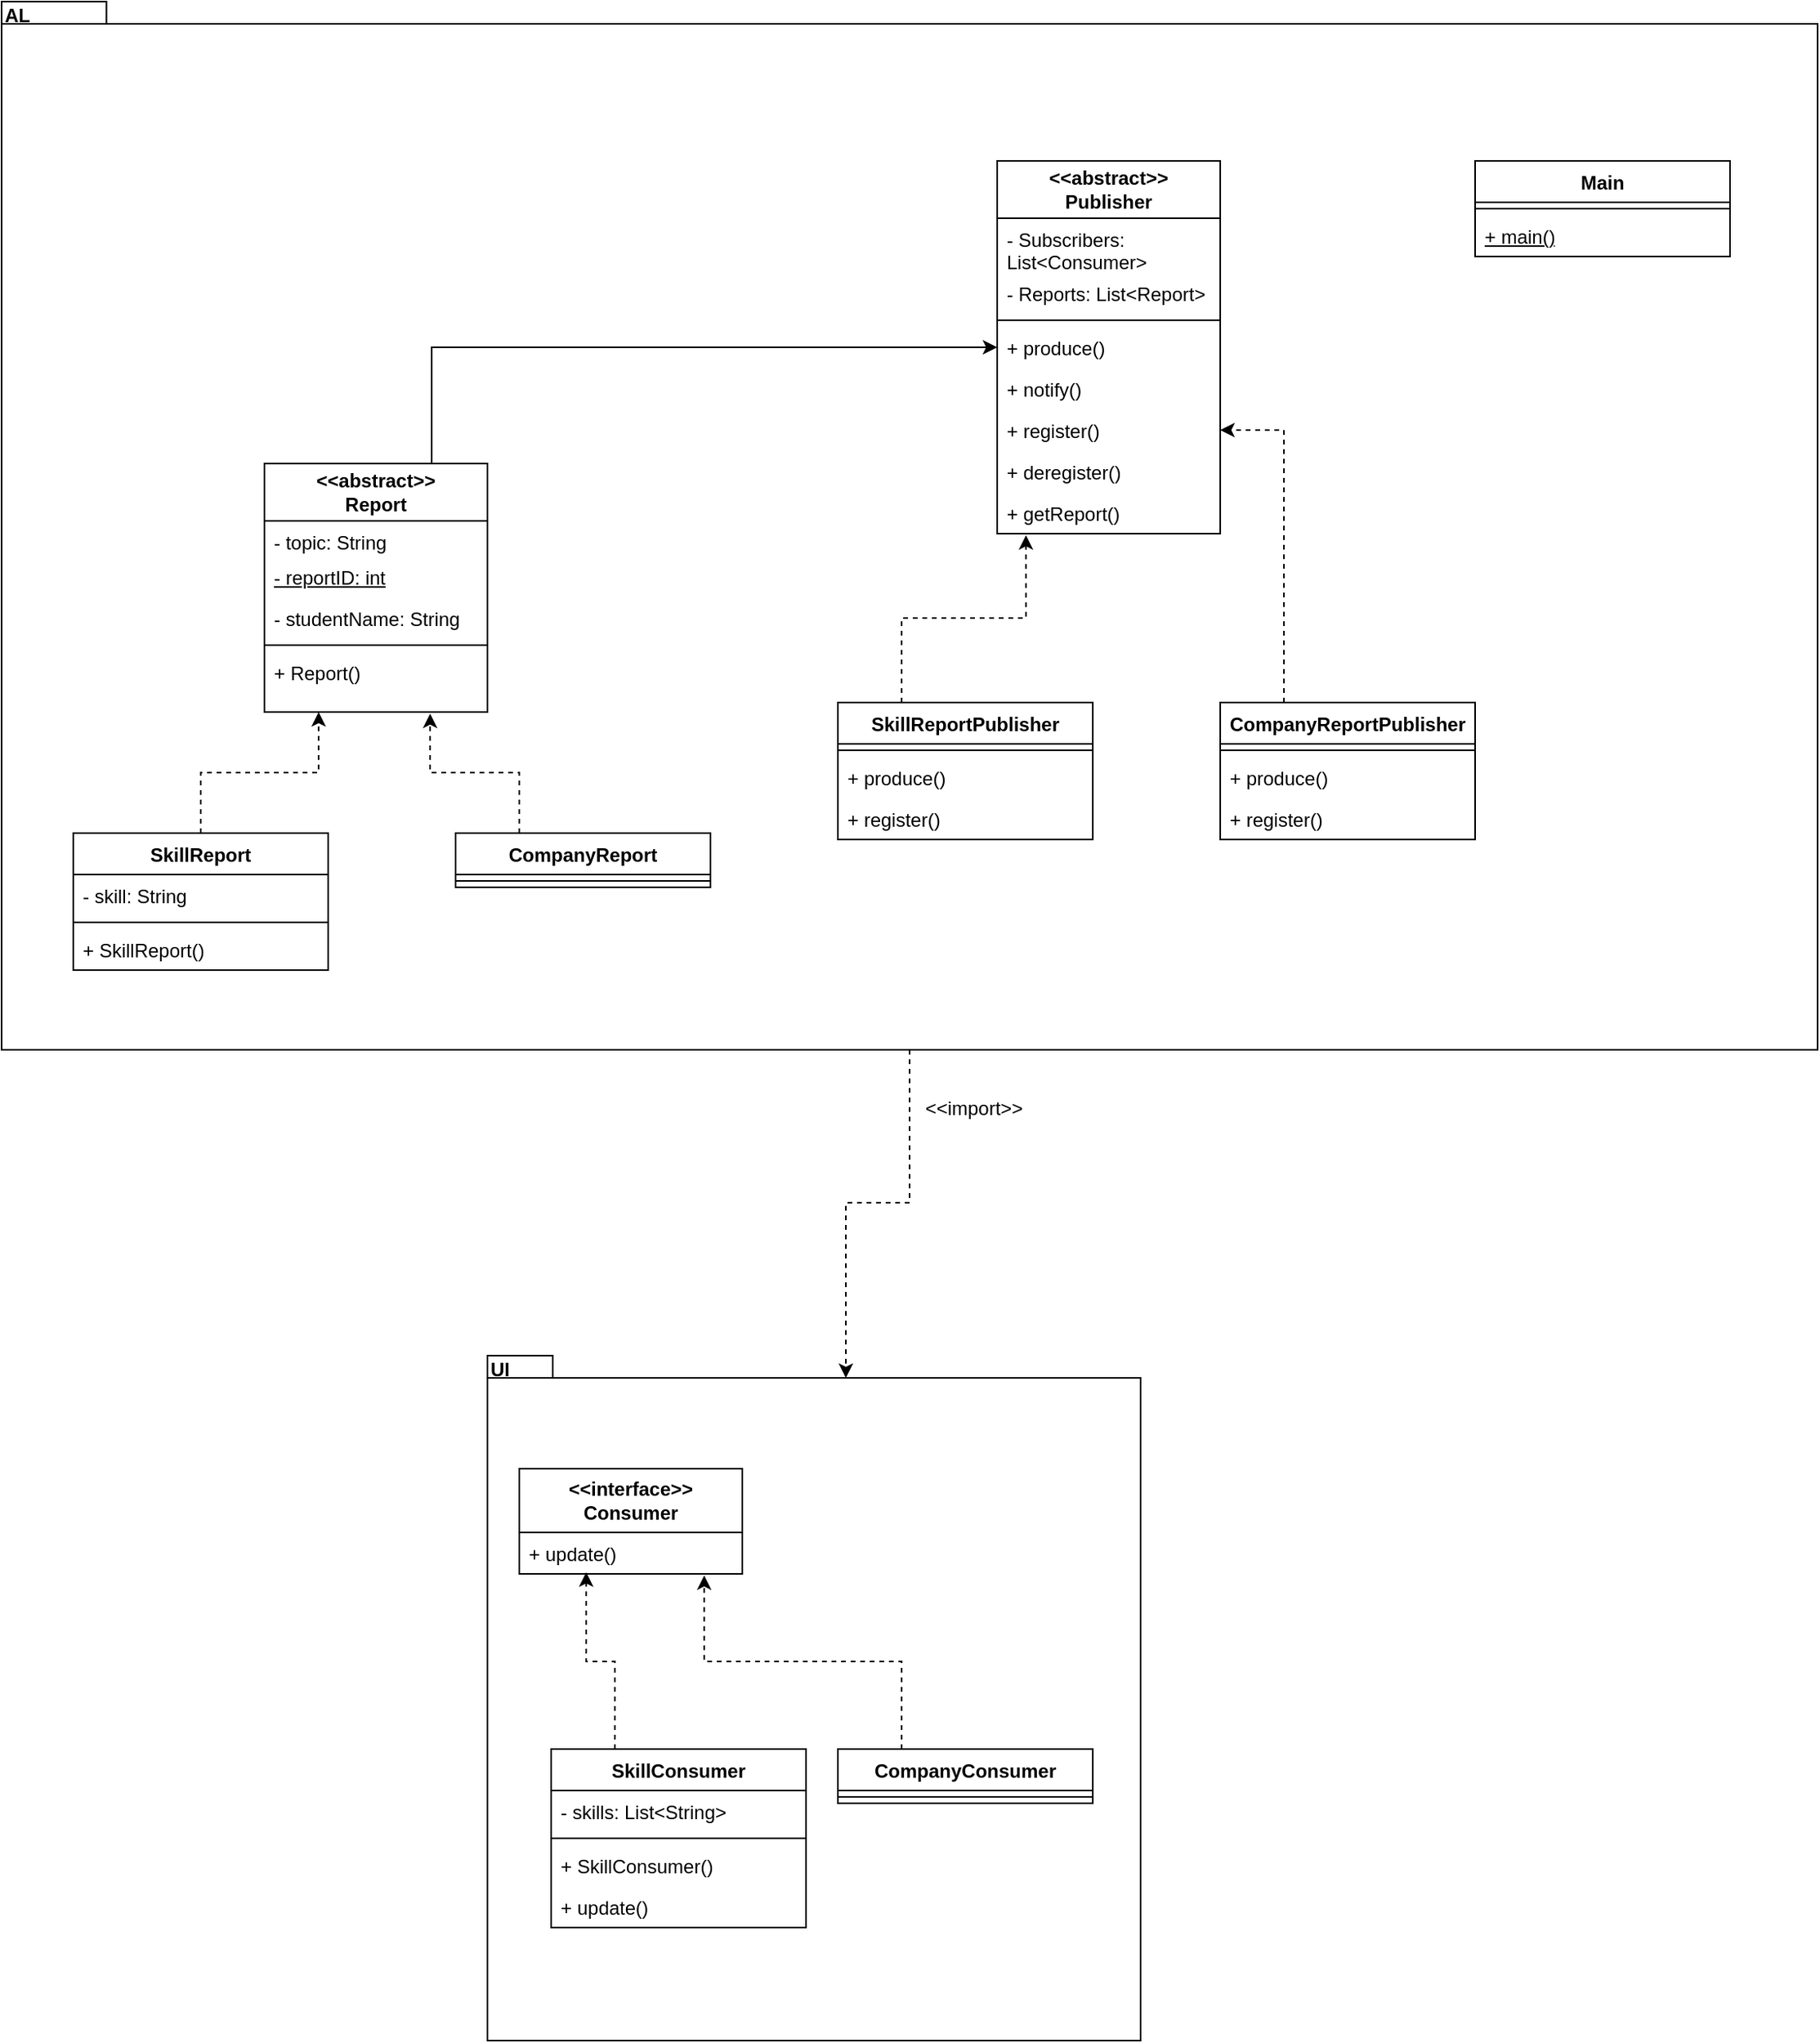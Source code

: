 <mxfile version="24.5.3" type="device">
  <diagram name="Seite-1" id="smU-isI235232P8SCrlf">
    <mxGraphModel dx="1908" dy="1184" grid="1" gridSize="10" guides="1" tooltips="1" connect="1" arrows="1" fold="1" page="1" pageScale="1" pageWidth="1169" pageHeight="827" math="0" shadow="0">
      <root>
        <mxCell id="0" />
        <mxCell id="1" parent="0" />
        <mxCell id="x4_amf0-rBTn6uzK9Nca-2" value="AL" style="shape=folder;fontStyle=1;spacingTop=-5;tabWidth=40;tabHeight=14;tabPosition=left;html=1;whiteSpace=wrap;align=left;verticalAlign=top;" vertex="1" parent="1">
          <mxGeometry x="15" y="90" width="1140" height="658" as="geometry" />
        </mxCell>
        <mxCell id="x4_amf0-rBTn6uzK9Nca-1" value="UI" style="shape=folder;fontStyle=1;spacingTop=-5;tabWidth=40;tabHeight=14;tabPosition=left;html=1;whiteSpace=wrap;align=left;verticalAlign=top;" vertex="1" parent="1">
          <mxGeometry x="320" y="940" width="410" height="430" as="geometry" />
        </mxCell>
        <mxCell id="jS0WHSditBKMMdw0-pOC-1" value="SkillConsumer" style="swimlane;fontStyle=1;align=center;verticalAlign=top;childLayout=stackLayout;horizontal=1;startSize=26;horizontalStack=0;resizeParent=1;resizeParentMax=0;resizeLast=0;collapsible=1;marginBottom=0;whiteSpace=wrap;html=1;" parent="1" vertex="1">
          <mxGeometry x="360" y="1187" width="160" height="112" as="geometry">
            <mxRectangle x="370" y="210" width="100" height="30" as="alternateBounds" />
          </mxGeometry>
        </mxCell>
        <mxCell id="jS0WHSditBKMMdw0-pOC-2" value="- skills: List&amp;lt;String&amp;gt;" style="text;strokeColor=none;fillColor=none;align=left;verticalAlign=top;spacingLeft=4;spacingRight=4;overflow=hidden;rotatable=0;points=[[0,0.5],[1,0.5]];portConstraint=eastwest;whiteSpace=wrap;html=1;" parent="jS0WHSditBKMMdw0-pOC-1" vertex="1">
          <mxGeometry y="26" width="160" height="26" as="geometry" />
        </mxCell>
        <mxCell id="jS0WHSditBKMMdw0-pOC-3" value="" style="line;strokeWidth=1;fillColor=none;align=left;verticalAlign=middle;spacingTop=-1;spacingLeft=3;spacingRight=3;rotatable=0;labelPosition=right;points=[];portConstraint=eastwest;strokeColor=inherit;" parent="jS0WHSditBKMMdw0-pOC-1" vertex="1">
          <mxGeometry y="52" width="160" height="8" as="geometry" />
        </mxCell>
        <mxCell id="jS0WHSditBKMMdw0-pOC-4" value="+ SkillConsumer()" style="text;strokeColor=none;fillColor=none;align=left;verticalAlign=top;spacingLeft=4;spacingRight=4;overflow=hidden;rotatable=0;points=[[0,0.5],[1,0.5]];portConstraint=eastwest;whiteSpace=wrap;html=1;" parent="jS0WHSditBKMMdw0-pOC-1" vertex="1">
          <mxGeometry y="60" width="160" height="26" as="geometry" />
        </mxCell>
        <mxCell id="jS0WHSditBKMMdw0-pOC-5" value="+ update()" style="text;strokeColor=none;fillColor=none;align=left;verticalAlign=top;spacingLeft=4;spacingRight=4;overflow=hidden;rotatable=0;points=[[0,0.5],[1,0.5]];portConstraint=eastwest;whiteSpace=wrap;html=1;" parent="jS0WHSditBKMMdw0-pOC-1" vertex="1">
          <mxGeometry y="86" width="160" height="26" as="geometry" />
        </mxCell>
        <mxCell id="jS0WHSditBKMMdw0-pOC-12" value="" style="endArrow=classic;html=1;rounded=0;exitX=0.25;exitY=0;exitDx=0;exitDy=0;entryX=0.3;entryY=0.962;entryDx=0;entryDy=0;entryPerimeter=0;dashed=1;edgeStyle=orthogonalEdgeStyle;" parent="1" source="jS0WHSditBKMMdw0-pOC-1" target="jS0WHSditBKMMdw0-pOC-32" edge="1">
          <mxGeometry width="50" height="50" relative="1" as="geometry">
            <mxPoint x="1440" y="1157" as="sourcePoint" />
            <mxPoint x="960.04" y="945" as="targetPoint" />
          </mxGeometry>
        </mxCell>
        <mxCell id="jS0WHSditBKMMdw0-pOC-13" value="" style="endArrow=classic;html=1;rounded=0;entryX=0.829;entryY=1.038;entryDx=0;entryDy=0;exitX=0.25;exitY=0;exitDx=0;exitDy=0;dashed=1;edgeStyle=orthogonalEdgeStyle;entryPerimeter=0;" parent="1" source="jS0WHSditBKMMdw0-pOC-73" target="jS0WHSditBKMMdw0-pOC-32" edge="1">
          <mxGeometry width="50" height="50" relative="1" as="geometry">
            <mxPoint x="1155" y="1027" as="sourcePoint" />
            <mxPoint x="1030" y="922" as="targetPoint" />
          </mxGeometry>
        </mxCell>
        <mxCell id="jS0WHSditBKMMdw0-pOC-18" value="&lt;b&gt;&amp;lt;&amp;lt;abstract&amp;gt;&amp;gt;&lt;/b&gt;&lt;div&gt;&lt;b&gt;Publisher&lt;/b&gt;&lt;/div&gt;" style="swimlane;fontStyle=0;childLayout=stackLayout;horizontal=1;startSize=36;fillColor=none;horizontalStack=0;resizeParent=1;resizeParentMax=0;resizeLast=0;collapsible=1;marginBottom=0;whiteSpace=wrap;html=1;" parent="1" vertex="1">
          <mxGeometry x="640" y="190" width="140" height="234" as="geometry" />
        </mxCell>
        <mxCell id="jS0WHSditBKMMdw0-pOC-19" value="- Subscribers: List&amp;lt;Consumer&amp;gt;" style="text;strokeColor=none;fillColor=none;align=left;verticalAlign=top;spacingLeft=4;spacingRight=4;overflow=hidden;rotatable=0;points=[[0,0.5],[1,0.5]];portConstraint=eastwest;whiteSpace=wrap;html=1;" parent="jS0WHSditBKMMdw0-pOC-18" vertex="1">
          <mxGeometry y="36" width="140" height="34" as="geometry" />
        </mxCell>
        <mxCell id="jS0WHSditBKMMdw0-pOC-37" value="- Reports: List&amp;lt;Report&amp;gt;" style="text;strokeColor=none;fillColor=none;align=left;verticalAlign=top;spacingLeft=4;spacingRight=4;overflow=hidden;rotatable=0;points=[[0,0.5],[1,0.5]];portConstraint=eastwest;whiteSpace=wrap;html=1;" parent="jS0WHSditBKMMdw0-pOC-18" vertex="1">
          <mxGeometry y="70" width="140" height="26" as="geometry" />
        </mxCell>
        <mxCell id="jS0WHSditBKMMdw0-pOC-22" value="" style="line;strokeWidth=1;fillColor=none;align=left;verticalAlign=middle;spacingTop=-1;spacingLeft=3;spacingRight=3;rotatable=0;labelPosition=right;points=[];portConstraint=eastwest;strokeColor=inherit;" parent="jS0WHSditBKMMdw0-pOC-18" vertex="1">
          <mxGeometry y="96" width="140" height="8" as="geometry" />
        </mxCell>
        <mxCell id="jS0WHSditBKMMdw0-pOC-17" value="+ produce()" style="text;strokeColor=none;fillColor=none;align=left;verticalAlign=top;spacingLeft=4;spacingRight=4;overflow=hidden;rotatable=0;points=[[0,0.5],[1,0.5]];portConstraint=eastwest;whiteSpace=wrap;html=1;" parent="jS0WHSditBKMMdw0-pOC-18" vertex="1">
          <mxGeometry y="104" width="140" height="26" as="geometry" />
        </mxCell>
        <mxCell id="jS0WHSditBKMMdw0-pOC-36" value="+ notify()" style="text;strokeColor=none;fillColor=none;align=left;verticalAlign=top;spacingLeft=4;spacingRight=4;overflow=hidden;rotatable=0;points=[[0,0.5],[1,0.5]];portConstraint=eastwest;whiteSpace=wrap;html=1;" parent="jS0WHSditBKMMdw0-pOC-18" vertex="1">
          <mxGeometry y="130" width="140" height="26" as="geometry" />
        </mxCell>
        <mxCell id="jS0WHSditBKMMdw0-pOC-35" value="+ register()" style="text;strokeColor=none;fillColor=none;align=left;verticalAlign=top;spacingLeft=4;spacingRight=4;overflow=hidden;rotatable=0;points=[[0,0.5],[1,0.5]];portConstraint=eastwest;whiteSpace=wrap;html=1;" parent="jS0WHSditBKMMdw0-pOC-18" vertex="1">
          <mxGeometry y="156" width="140" height="26" as="geometry" />
        </mxCell>
        <mxCell id="jS0WHSditBKMMdw0-pOC-38" value="+ deregister()" style="text;strokeColor=none;fillColor=none;align=left;verticalAlign=top;spacingLeft=4;spacingRight=4;overflow=hidden;rotatable=0;points=[[0,0.5],[1,0.5]];portConstraint=eastwest;whiteSpace=wrap;html=1;" parent="jS0WHSditBKMMdw0-pOC-18" vertex="1">
          <mxGeometry y="182" width="140" height="26" as="geometry" />
        </mxCell>
        <mxCell id="jS0WHSditBKMMdw0-pOC-66" value="+ getReport()" style="text;strokeColor=none;fillColor=none;align=left;verticalAlign=top;spacingLeft=4;spacingRight=4;overflow=hidden;rotatable=0;points=[[0,0.5],[1,0.5]];portConstraint=eastwest;whiteSpace=wrap;html=1;" parent="jS0WHSditBKMMdw0-pOC-18" vertex="1">
          <mxGeometry y="208" width="140" height="26" as="geometry" />
        </mxCell>
        <mxCell id="jS0WHSditBKMMdw0-pOC-68" style="edgeStyle=orthogonalEdgeStyle;rounded=0;orthogonalLoop=1;jettySize=auto;html=1;exitX=0.75;exitY=0;exitDx=0;exitDy=0;" parent="1" source="jS0WHSditBKMMdw0-pOC-24" target="jS0WHSditBKMMdw0-pOC-18" edge="1">
          <mxGeometry relative="1" as="geometry" />
        </mxCell>
        <mxCell id="jS0WHSditBKMMdw0-pOC-24" value="&lt;b&gt;&amp;lt;&amp;lt;abstract&amp;gt;&amp;gt;&lt;/b&gt;&lt;div&gt;&lt;b&gt;Report&lt;/b&gt;&lt;/div&gt;" style="swimlane;fontStyle=0;childLayout=stackLayout;horizontal=1;startSize=36;fillColor=none;horizontalStack=0;resizeParent=1;resizeParentMax=0;resizeLast=0;collapsible=1;marginBottom=0;whiteSpace=wrap;html=1;" parent="1" vertex="1">
          <mxGeometry x="180" y="380" width="140" height="156" as="geometry" />
        </mxCell>
        <mxCell id="jS0WHSditBKMMdw0-pOC-25" value="- topic: String" style="text;strokeColor=none;fillColor=none;align=left;verticalAlign=top;spacingLeft=4;spacingRight=4;overflow=hidden;rotatable=0;points=[[0,0.5],[1,0.5]];portConstraint=eastwest;whiteSpace=wrap;html=1;" parent="jS0WHSditBKMMdw0-pOC-24" vertex="1">
          <mxGeometry y="36" width="140" height="22" as="geometry" />
        </mxCell>
        <mxCell id="jS0WHSditBKMMdw0-pOC-26" value="&lt;u&gt;- reportID: int&lt;/u&gt;" style="text;strokeColor=none;fillColor=none;align=left;verticalAlign=top;spacingLeft=4;spacingRight=4;overflow=hidden;rotatable=0;points=[[0,0.5],[1,0.5]];portConstraint=eastwest;whiteSpace=wrap;html=1;" parent="jS0WHSditBKMMdw0-pOC-24" vertex="1">
          <mxGeometry y="58" width="140" height="26" as="geometry" />
        </mxCell>
        <mxCell id="jS0WHSditBKMMdw0-pOC-27" value="- studentName: String" style="text;strokeColor=none;fillColor=none;align=left;verticalAlign=top;spacingLeft=4;spacingRight=4;overflow=hidden;rotatable=0;points=[[0,0.5],[1,0.5]];portConstraint=eastwest;whiteSpace=wrap;html=1;" parent="jS0WHSditBKMMdw0-pOC-24" vertex="1">
          <mxGeometry y="84" width="140" height="26" as="geometry" />
        </mxCell>
        <mxCell id="jS0WHSditBKMMdw0-pOC-28" value="" style="line;strokeWidth=1;fillColor=none;align=left;verticalAlign=middle;spacingTop=-1;spacingLeft=3;spacingRight=3;rotatable=0;labelPosition=right;points=[];portConstraint=eastwest;strokeColor=inherit;" parent="jS0WHSditBKMMdw0-pOC-24" vertex="1">
          <mxGeometry y="110" width="140" height="8" as="geometry" />
        </mxCell>
        <mxCell id="jS0WHSditBKMMdw0-pOC-29" value="+ Report()" style="text;strokeColor=none;fillColor=none;align=left;verticalAlign=top;spacingLeft=4;spacingRight=4;overflow=hidden;rotatable=0;points=[[0,0.5],[1,0.5]];portConstraint=eastwest;whiteSpace=wrap;html=1;" parent="jS0WHSditBKMMdw0-pOC-24" vertex="1">
          <mxGeometry y="118" width="140" height="38" as="geometry" />
        </mxCell>
        <mxCell id="jS0WHSditBKMMdw0-pOC-31" value="&lt;b&gt;&amp;lt;&amp;lt;interface&amp;gt;&amp;gt;&lt;/b&gt;&lt;div&gt;&lt;b&gt;Consumer&lt;/b&gt;&lt;/div&gt;" style="swimlane;fontStyle=0;childLayout=stackLayout;horizontal=1;startSize=40;fillColor=none;horizontalStack=0;resizeParent=1;resizeParentMax=0;resizeLast=0;collapsible=1;marginBottom=0;whiteSpace=wrap;html=1;" parent="1" vertex="1">
          <mxGeometry x="340" y="1011" width="140" height="66" as="geometry" />
        </mxCell>
        <mxCell id="jS0WHSditBKMMdw0-pOC-32" value="+ update()" style="text;strokeColor=none;fillColor=none;align=left;verticalAlign=top;spacingLeft=4;spacingRight=4;overflow=hidden;rotatable=0;points=[[0,0.5],[1,0.5]];portConstraint=eastwest;whiteSpace=wrap;html=1;" parent="jS0WHSditBKMMdw0-pOC-31" vertex="1">
          <mxGeometry y="40" width="140" height="26" as="geometry" />
        </mxCell>
        <mxCell id="jS0WHSditBKMMdw0-pOC-40" value="CompanyReport" style="swimlane;fontStyle=1;align=center;verticalAlign=top;childLayout=stackLayout;horizontal=1;startSize=26;horizontalStack=0;resizeParent=1;resizeParentMax=0;resizeLast=0;collapsible=1;marginBottom=0;whiteSpace=wrap;html=1;" parent="1" vertex="1">
          <mxGeometry x="300" y="612" width="160" height="34" as="geometry" />
        </mxCell>
        <mxCell id="jS0WHSditBKMMdw0-pOC-42" value="" style="line;strokeWidth=1;fillColor=none;align=left;verticalAlign=middle;spacingTop=-1;spacingLeft=3;spacingRight=3;rotatable=0;labelPosition=right;points=[];portConstraint=eastwest;strokeColor=inherit;" parent="jS0WHSditBKMMdw0-pOC-40" vertex="1">
          <mxGeometry y="26" width="160" height="8" as="geometry" />
        </mxCell>
        <mxCell id="jS0WHSditBKMMdw0-pOC-44" value="SkillReport" style="swimlane;fontStyle=1;align=center;verticalAlign=top;childLayout=stackLayout;horizontal=1;startSize=26;horizontalStack=0;resizeParent=1;resizeParentMax=0;resizeLast=0;collapsible=1;marginBottom=0;whiteSpace=wrap;html=1;" parent="1" vertex="1">
          <mxGeometry x="60" y="612" width="160" height="86" as="geometry" />
        </mxCell>
        <mxCell id="jS0WHSditBKMMdw0-pOC-45" value="- skill: String" style="text;strokeColor=none;fillColor=none;align=left;verticalAlign=top;spacingLeft=4;spacingRight=4;overflow=hidden;rotatable=0;points=[[0,0.5],[1,0.5]];portConstraint=eastwest;whiteSpace=wrap;html=1;" parent="jS0WHSditBKMMdw0-pOC-44" vertex="1">
          <mxGeometry y="26" width="160" height="26" as="geometry" />
        </mxCell>
        <mxCell id="jS0WHSditBKMMdw0-pOC-46" value="" style="line;strokeWidth=1;fillColor=none;align=left;verticalAlign=middle;spacingTop=-1;spacingLeft=3;spacingRight=3;rotatable=0;labelPosition=right;points=[];portConstraint=eastwest;strokeColor=inherit;" parent="jS0WHSditBKMMdw0-pOC-44" vertex="1">
          <mxGeometry y="52" width="160" height="8" as="geometry" />
        </mxCell>
        <mxCell id="jS0WHSditBKMMdw0-pOC-47" value="+ SkillReport()" style="text;strokeColor=none;fillColor=none;align=left;verticalAlign=top;spacingLeft=4;spacingRight=4;overflow=hidden;rotatable=0;points=[[0,0.5],[1,0.5]];portConstraint=eastwest;whiteSpace=wrap;html=1;" parent="jS0WHSditBKMMdw0-pOC-44" vertex="1">
          <mxGeometry y="60" width="160" height="26" as="geometry" />
        </mxCell>
        <mxCell id="jS0WHSditBKMMdw0-pOC-48" value="SkillReportPublisher" style="swimlane;fontStyle=1;align=center;verticalAlign=top;childLayout=stackLayout;horizontal=1;startSize=26;horizontalStack=0;resizeParent=1;resizeParentMax=0;resizeLast=0;collapsible=1;marginBottom=0;whiteSpace=wrap;html=1;" parent="1" vertex="1">
          <mxGeometry x="540" y="530" width="160" height="86" as="geometry" />
        </mxCell>
        <mxCell id="jS0WHSditBKMMdw0-pOC-50" value="" style="line;strokeWidth=1;fillColor=none;align=left;verticalAlign=middle;spacingTop=-1;spacingLeft=3;spacingRight=3;rotatable=0;labelPosition=right;points=[];portConstraint=eastwest;strokeColor=inherit;" parent="jS0WHSditBKMMdw0-pOC-48" vertex="1">
          <mxGeometry y="26" width="160" height="8" as="geometry" />
        </mxCell>
        <mxCell id="jS0WHSditBKMMdw0-pOC-51" value="+ produce()" style="text;strokeColor=none;fillColor=none;align=left;verticalAlign=top;spacingLeft=4;spacingRight=4;overflow=hidden;rotatable=0;points=[[0,0.5],[1,0.5]];portConstraint=eastwest;whiteSpace=wrap;html=1;" parent="jS0WHSditBKMMdw0-pOC-48" vertex="1">
          <mxGeometry y="34" width="160" height="26" as="geometry" />
        </mxCell>
        <mxCell id="jS0WHSditBKMMdw0-pOC-75" value="+ register()" style="text;strokeColor=none;fillColor=none;align=left;verticalAlign=top;spacingLeft=4;spacingRight=4;overflow=hidden;rotatable=0;points=[[0,0.5],[1,0.5]];portConstraint=eastwest;whiteSpace=wrap;html=1;" parent="jS0WHSditBKMMdw0-pOC-48" vertex="1">
          <mxGeometry y="60" width="160" height="26" as="geometry" />
        </mxCell>
        <mxCell id="jS0WHSditBKMMdw0-pOC-69" style="edgeStyle=orthogonalEdgeStyle;rounded=0;orthogonalLoop=1;jettySize=auto;html=1;exitX=0.25;exitY=0;exitDx=0;exitDy=0;entryX=1;entryY=0.5;entryDx=0;entryDy=0;dashed=1;" parent="1" source="jS0WHSditBKMMdw0-pOC-52" target="jS0WHSditBKMMdw0-pOC-35" edge="1">
          <mxGeometry relative="1" as="geometry" />
        </mxCell>
        <mxCell id="jS0WHSditBKMMdw0-pOC-52" value="CompanyReportPublisher" style="swimlane;fontStyle=1;align=center;verticalAlign=top;childLayout=stackLayout;horizontal=1;startSize=26;horizontalStack=0;resizeParent=1;resizeParentMax=0;resizeLast=0;collapsible=1;marginBottom=0;whiteSpace=wrap;html=1;" parent="1" vertex="1">
          <mxGeometry x="780" y="530" width="160" height="86" as="geometry" />
        </mxCell>
        <mxCell id="jS0WHSditBKMMdw0-pOC-54" value="" style="line;strokeWidth=1;fillColor=none;align=left;verticalAlign=middle;spacingTop=-1;spacingLeft=3;spacingRight=3;rotatable=0;labelPosition=right;points=[];portConstraint=eastwest;strokeColor=inherit;" parent="jS0WHSditBKMMdw0-pOC-52" vertex="1">
          <mxGeometry y="26" width="160" height="8" as="geometry" />
        </mxCell>
        <mxCell id="jS0WHSditBKMMdw0-pOC-71" value="+ produce()" style="text;strokeColor=none;fillColor=none;align=left;verticalAlign=top;spacingLeft=4;spacingRight=4;overflow=hidden;rotatable=0;points=[[0,0.5],[1,0.5]];portConstraint=eastwest;whiteSpace=wrap;html=1;" parent="jS0WHSditBKMMdw0-pOC-52" vertex="1">
          <mxGeometry y="34" width="160" height="26" as="geometry" />
        </mxCell>
        <mxCell id="jS0WHSditBKMMdw0-pOC-76" value="+ register()" style="text;strokeColor=none;fillColor=none;align=left;verticalAlign=top;spacingLeft=4;spacingRight=4;overflow=hidden;rotatable=0;points=[[0,0.5],[1,0.5]];portConstraint=eastwest;whiteSpace=wrap;html=1;" parent="jS0WHSditBKMMdw0-pOC-52" vertex="1">
          <mxGeometry y="60" width="160" height="26" as="geometry" />
        </mxCell>
        <mxCell id="jS0WHSditBKMMdw0-pOC-56" value="" style="endArrow=classic;html=1;rounded=0;exitX=0.5;exitY=0;exitDx=0;exitDy=0;entryX=0.243;entryY=1;entryDx=0;entryDy=0;entryPerimeter=0;dashed=1;edgeStyle=orthogonalEdgeStyle;" parent="1" source="jS0WHSditBKMMdw0-pOC-44" target="jS0WHSditBKMMdw0-pOC-29" edge="1">
          <mxGeometry width="50" height="50" relative="1" as="geometry">
            <mxPoint x="450" y="532" as="sourcePoint" />
            <mxPoint x="500" y="482" as="targetPoint" />
          </mxGeometry>
        </mxCell>
        <mxCell id="jS0WHSditBKMMdw0-pOC-57" value="" style="endArrow=classic;html=1;rounded=0;exitX=0.25;exitY=0;exitDx=0;exitDy=0;entryX=0.743;entryY=1.026;entryDx=0;entryDy=0;entryPerimeter=0;dashed=1;edgeStyle=orthogonalEdgeStyle;" parent="1" source="jS0WHSditBKMMdw0-pOC-40" target="jS0WHSditBKMMdw0-pOC-29" edge="1">
          <mxGeometry width="50" height="50" relative="1" as="geometry">
            <mxPoint x="130" y="622" as="sourcePoint" />
            <mxPoint x="224" y="550" as="targetPoint" />
          </mxGeometry>
        </mxCell>
        <mxCell id="jS0WHSditBKMMdw0-pOC-60" value="Main" style="swimlane;fontStyle=1;align=center;verticalAlign=top;childLayout=stackLayout;horizontal=1;startSize=26;horizontalStack=0;resizeParent=1;resizeParentMax=0;resizeLast=0;collapsible=1;marginBottom=0;whiteSpace=wrap;html=1;" parent="1" vertex="1">
          <mxGeometry x="940" y="190" width="160" height="60" as="geometry" />
        </mxCell>
        <mxCell id="jS0WHSditBKMMdw0-pOC-62" value="" style="line;strokeWidth=1;fillColor=none;align=left;verticalAlign=middle;spacingTop=-1;spacingLeft=3;spacingRight=3;rotatable=0;labelPosition=right;points=[];portConstraint=eastwest;strokeColor=inherit;" parent="jS0WHSditBKMMdw0-pOC-60" vertex="1">
          <mxGeometry y="26" width="160" height="8" as="geometry" />
        </mxCell>
        <mxCell id="jS0WHSditBKMMdw0-pOC-72" value="&lt;u&gt;+ main()&lt;/u&gt;" style="text;strokeColor=none;fillColor=none;align=left;verticalAlign=top;spacingLeft=4;spacingRight=4;overflow=hidden;rotatable=0;points=[[0,0.5],[1,0.5]];portConstraint=eastwest;whiteSpace=wrap;html=1;" parent="jS0WHSditBKMMdw0-pOC-60" vertex="1">
          <mxGeometry y="34" width="160" height="26" as="geometry" />
        </mxCell>
        <mxCell id="jS0WHSditBKMMdw0-pOC-70" style="edgeStyle=orthogonalEdgeStyle;rounded=0;orthogonalLoop=1;jettySize=auto;html=1;exitX=0.25;exitY=0;exitDx=0;exitDy=0;entryX=0.129;entryY=1.038;entryDx=0;entryDy=0;entryPerimeter=0;dashed=1;" parent="1" source="jS0WHSditBKMMdw0-pOC-48" target="jS0WHSditBKMMdw0-pOC-66" edge="1">
          <mxGeometry relative="1" as="geometry" />
        </mxCell>
        <mxCell id="jS0WHSditBKMMdw0-pOC-73" value="CompanyConsumer" style="swimlane;fontStyle=1;align=center;verticalAlign=top;childLayout=stackLayout;horizontal=1;startSize=26;horizontalStack=0;resizeParent=1;resizeParentMax=0;resizeLast=0;collapsible=1;marginBottom=0;whiteSpace=wrap;html=1;" parent="1" vertex="1">
          <mxGeometry x="540" y="1187" width="160" height="34" as="geometry" />
        </mxCell>
        <mxCell id="jS0WHSditBKMMdw0-pOC-74" value="" style="line;strokeWidth=1;fillColor=none;align=left;verticalAlign=middle;spacingTop=-1;spacingLeft=3;spacingRight=3;rotatable=0;labelPosition=right;points=[];portConstraint=eastwest;strokeColor=inherit;" parent="jS0WHSditBKMMdw0-pOC-73" vertex="1">
          <mxGeometry y="26" width="160" height="8" as="geometry" />
        </mxCell>
        <mxCell id="x4_amf0-rBTn6uzK9Nca-4" style="edgeStyle=orthogonalEdgeStyle;rounded=0;orthogonalLoop=1;jettySize=auto;html=1;entryX=0;entryY=0;entryDx=225;entryDy=14;entryPerimeter=0;dashed=1;" edge="1" parent="1" source="x4_amf0-rBTn6uzK9Nca-2" target="x4_amf0-rBTn6uzK9Nca-1">
          <mxGeometry relative="1" as="geometry" />
        </mxCell>
        <mxCell id="x4_amf0-rBTn6uzK9Nca-5" value="&amp;lt;&amp;lt;import&amp;gt;&amp;gt;" style="text;html=1;align=center;verticalAlign=middle;resizable=0;points=[];autosize=1;strokeColor=none;fillColor=none;" vertex="1" parent="1">
          <mxGeometry x="585" y="770" width="80" height="30" as="geometry" />
        </mxCell>
      </root>
    </mxGraphModel>
  </diagram>
</mxfile>
